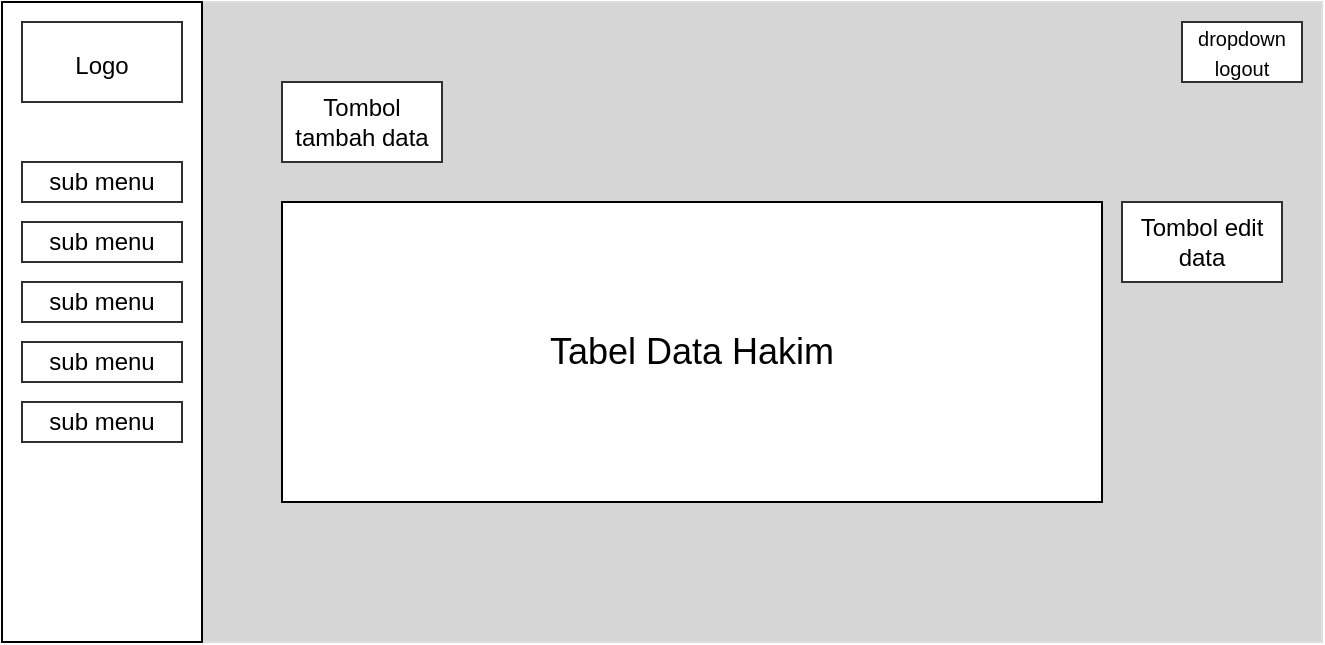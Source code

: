 <mxfile version="18.0.4" type="github">
  <diagram id="pN3tOv0Hnyo84Ak2nDvD" name="Page-1">
    <mxGraphModel dx="1621" dy="513" grid="1" gridSize="10" guides="1" tooltips="1" connect="1" arrows="1" fold="1" page="1" pageScale="1" pageWidth="583" pageHeight="827" math="0" shadow="0">
      <root>
        <mxCell id="0" />
        <mxCell id="1" parent="0" />
        <mxCell id="QvEs3cgh8W8eg8W6o5l4-6" value="" style="rounded=0;whiteSpace=wrap;html=1;fontSize=18;fillColor=#D6D6D6;strokeColor=#DEDEDE;" vertex="1" parent="1">
          <mxGeometry x="-80" y="40" width="660" height="320" as="geometry" />
        </mxCell>
        <mxCell id="QvEs3cgh8W8eg8W6o5l4-3" value="&lt;span style=&quot;font-size: 18px;&quot;&gt;&lt;br&gt;&lt;/span&gt;" style="rounded=0;whiteSpace=wrap;html=1;" vertex="1" parent="1">
          <mxGeometry x="-80" y="40" width="100" height="320" as="geometry" />
        </mxCell>
        <mxCell id="QvEs3cgh8W8eg8W6o5l4-4" value="&lt;font style=&quot;font-size: 18px;&quot;&gt;Tabel Data Hakim&lt;/font&gt;" style="rounded=0;whiteSpace=wrap;html=1;" vertex="1" parent="1">
          <mxGeometry x="60" y="140" width="410" height="150" as="geometry" />
        </mxCell>
        <mxCell id="QvEs3cgh8W8eg8W6o5l4-7" value="&lt;font style=&quot;font-size: 12px;&quot;&gt;Logo&lt;/font&gt;" style="rounded=0;whiteSpace=wrap;html=1;shadow=0;fontSize=18;strokeColor=#303030;fillColor=#FFFFFF;" vertex="1" parent="1">
          <mxGeometry x="-70" y="50" width="80" height="40" as="geometry" />
        </mxCell>
        <mxCell id="QvEs3cgh8W8eg8W6o5l4-8" value="sub menu" style="rounded=0;whiteSpace=wrap;html=1;shadow=0;fontSize=12;strokeColor=#303030;fillColor=#FFFFFF;" vertex="1" parent="1">
          <mxGeometry x="-70" y="120" width="80" height="20" as="geometry" />
        </mxCell>
        <mxCell id="QvEs3cgh8W8eg8W6o5l4-9" value="sub menu" style="rounded=0;whiteSpace=wrap;html=1;shadow=0;fontSize=12;strokeColor=#303030;fillColor=#FFFFFF;" vertex="1" parent="1">
          <mxGeometry x="-70" y="240" width="80" height="20" as="geometry" />
        </mxCell>
        <mxCell id="QvEs3cgh8W8eg8W6o5l4-10" value="sub menu" style="rounded=0;whiteSpace=wrap;html=1;shadow=0;fontSize=12;strokeColor=#303030;fillColor=#FFFFFF;" vertex="1" parent="1">
          <mxGeometry x="-70" y="210" width="80" height="20" as="geometry" />
        </mxCell>
        <mxCell id="QvEs3cgh8W8eg8W6o5l4-11" value="sub menu" style="rounded=0;whiteSpace=wrap;html=1;shadow=0;fontSize=12;strokeColor=#303030;fillColor=#FFFFFF;" vertex="1" parent="1">
          <mxGeometry x="-70" y="180" width="80" height="20" as="geometry" />
        </mxCell>
        <mxCell id="QvEs3cgh8W8eg8W6o5l4-12" value="sub menu" style="rounded=0;whiteSpace=wrap;html=1;shadow=0;fontSize=12;strokeColor=#303030;fillColor=#FFFFFF;" vertex="1" parent="1">
          <mxGeometry x="-70" y="150" width="80" height="20" as="geometry" />
        </mxCell>
        <mxCell id="QvEs3cgh8W8eg8W6o5l4-20" value="Tombol tambah data" style="rounded=0;whiteSpace=wrap;html=1;shadow=0;fontSize=12;strokeColor=#303030;fillColor=#FFFFFF;" vertex="1" parent="1">
          <mxGeometry x="60" y="80" width="80" height="40" as="geometry" />
        </mxCell>
        <mxCell id="QvEs3cgh8W8eg8W6o5l4-21" value="Tombol edit data" style="rounded=0;whiteSpace=wrap;html=1;shadow=0;fontSize=12;strokeColor=#303030;fillColor=#FFFFFF;" vertex="1" parent="1">
          <mxGeometry x="480" y="140" width="80" height="40" as="geometry" />
        </mxCell>
        <mxCell id="QvEs3cgh8W8eg8W6o5l4-22" value="&lt;font style=&quot;font-size: 10px;&quot;&gt;dropdown logout&lt;/font&gt;" style="rounded=0;whiteSpace=wrap;html=1;shadow=0;fontSize=12;strokeColor=#303030;fillColor=#FFFFFF;" vertex="1" parent="1">
          <mxGeometry x="510" y="50" width="60" height="30" as="geometry" />
        </mxCell>
      </root>
    </mxGraphModel>
  </diagram>
</mxfile>
